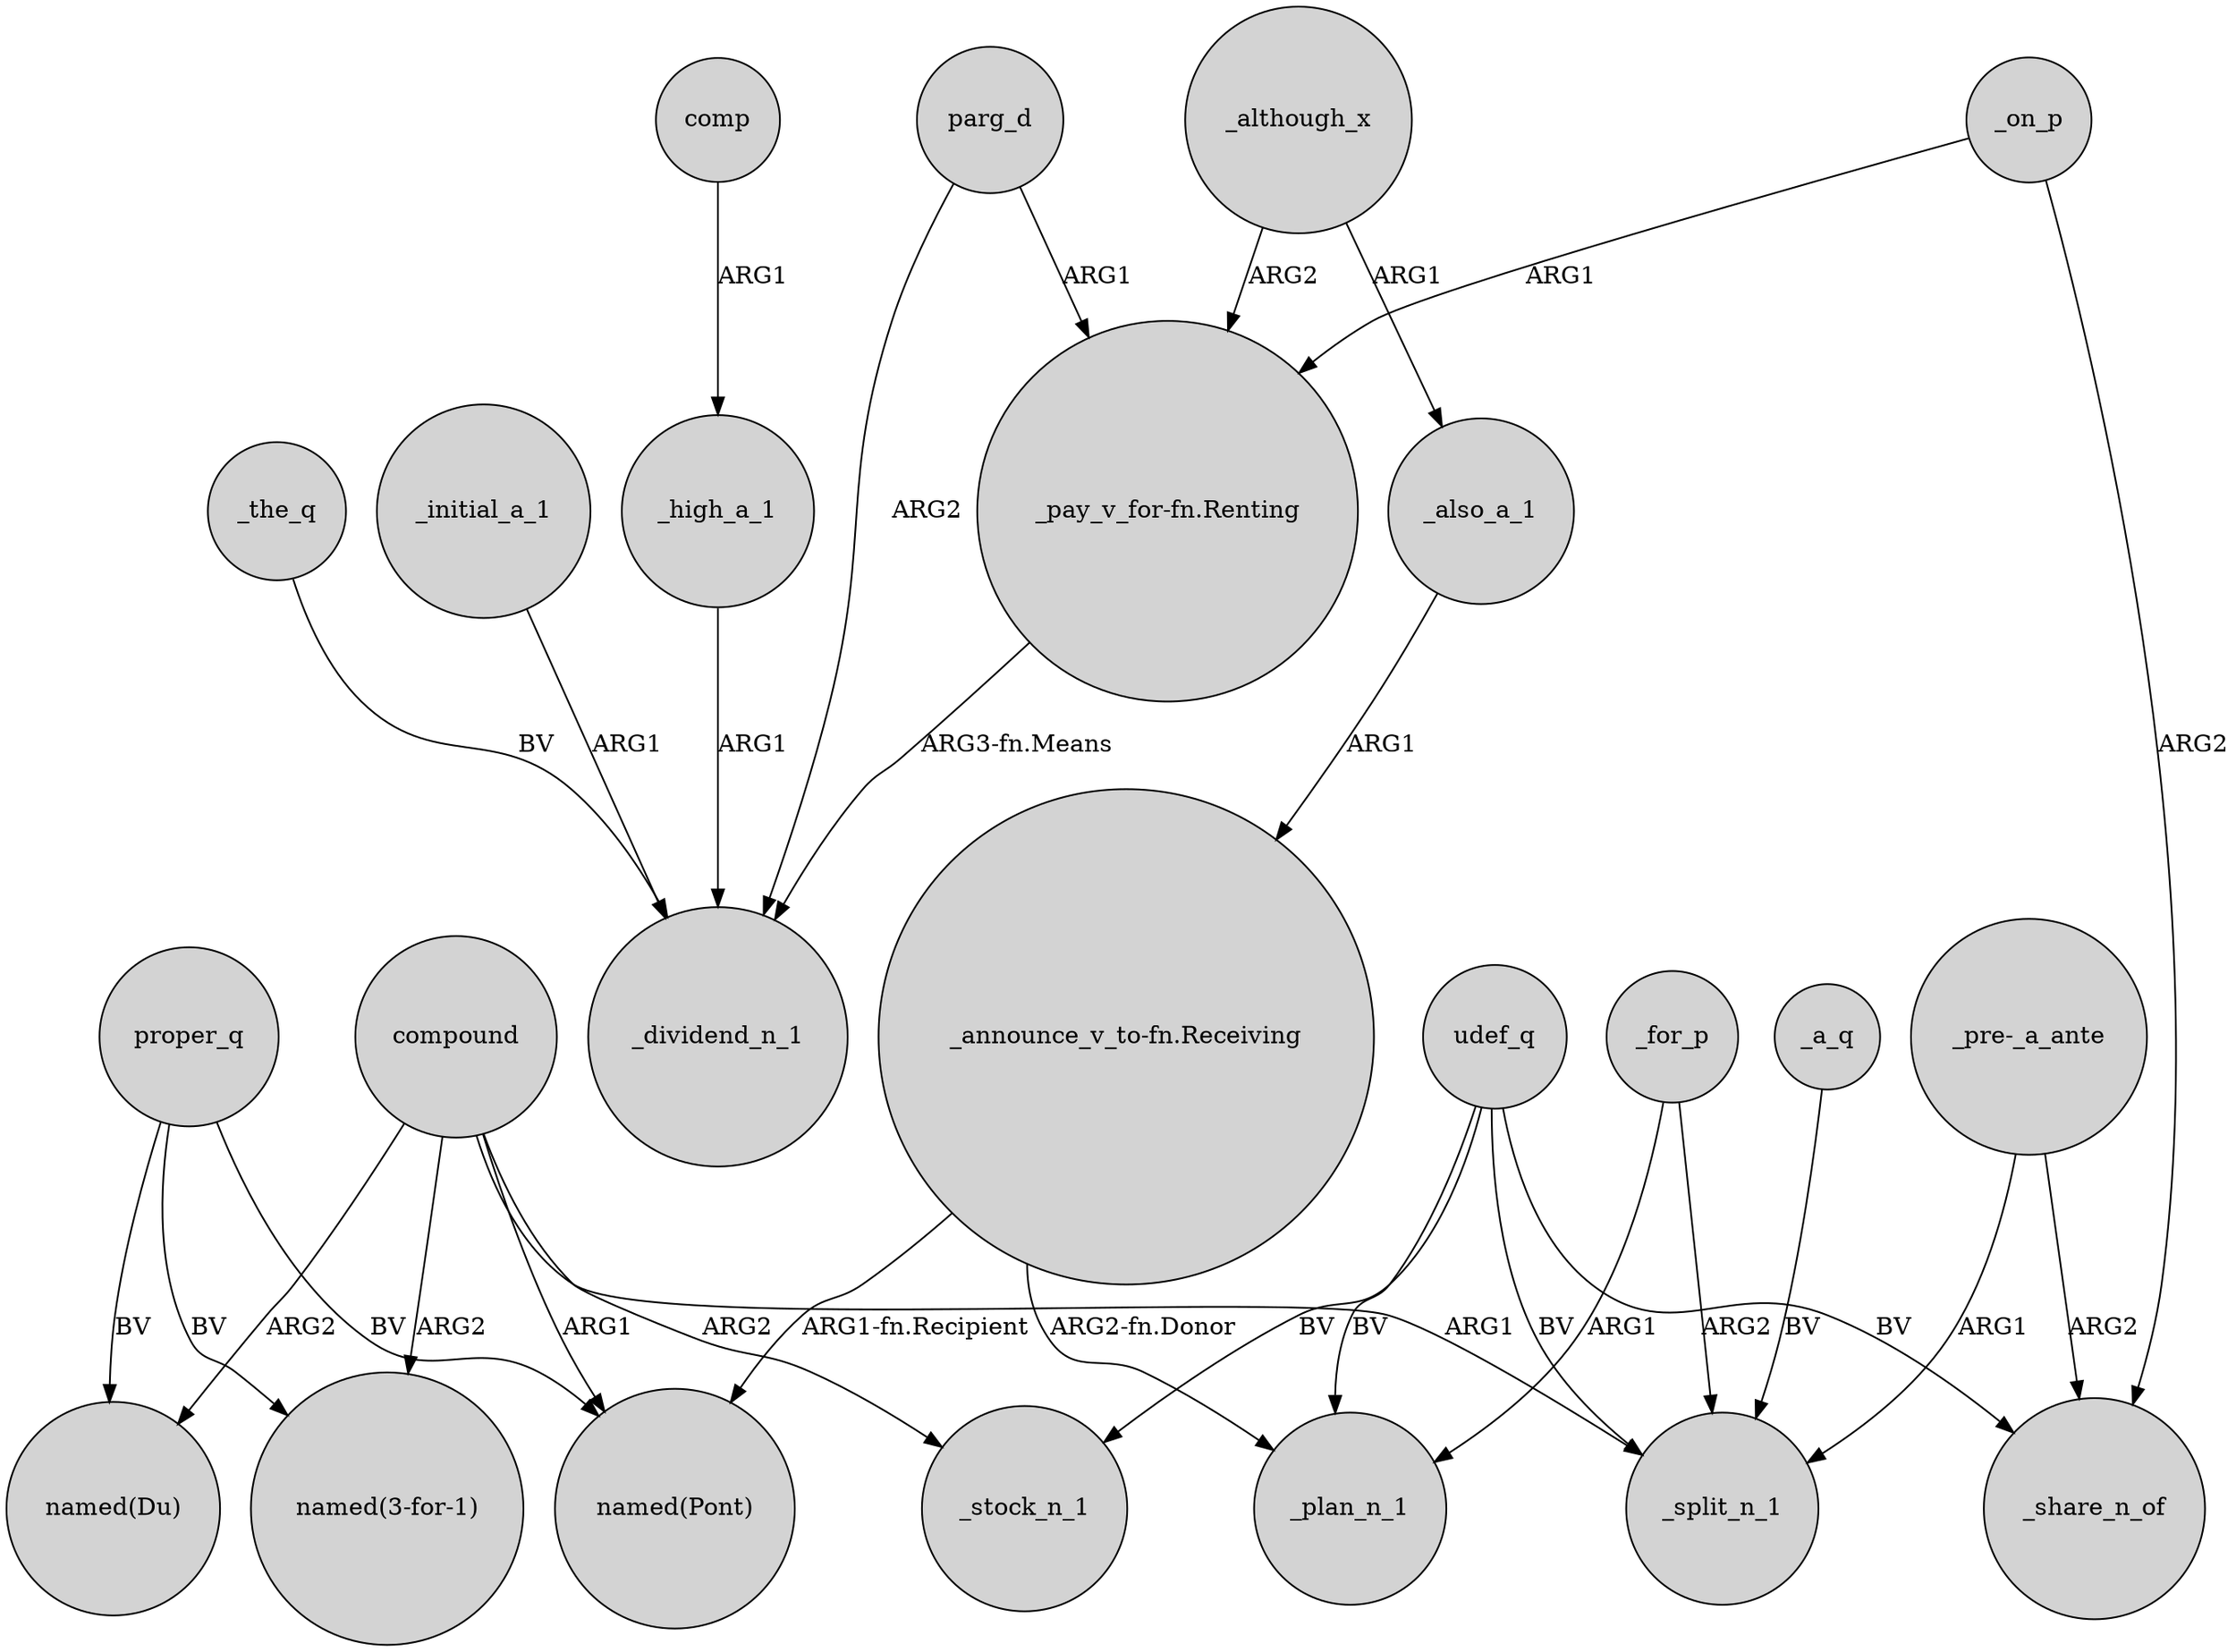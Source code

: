 digraph {
	node [shape=circle style=filled]
	compound -> "named(Du)" [label=ARG2]
	_the_q -> _dividend_n_1 [label=BV]
	parg_d -> "_pay_v_for-fn.Renting" [label=ARG1]
	_high_a_1 -> _dividend_n_1 [label=ARG1]
	"_pay_v_for-fn.Renting" -> _dividend_n_1 [label="ARG3-fn.Means"]
	proper_q -> "named(Du)" [label=BV]
	_on_p -> "_pay_v_for-fn.Renting" [label=ARG1]
	_also_a_1 -> "_announce_v_to-fn.Receiving" [label=ARG1]
	compound -> _split_n_1 [label=ARG1]
	"_announce_v_to-fn.Receiving" -> _plan_n_1 [label="ARG2-fn.Donor"]
	_for_p -> _split_n_1 [label=ARG2]
	udef_q -> _split_n_1 [label=BV]
	compound -> "named(Pont)" [label=ARG1]
	proper_q -> "named(3-for-1)" [label=BV]
	"_announce_v_to-fn.Receiving" -> "named(Pont)" [label="ARG1-fn.Recipient"]
	proper_q -> "named(Pont)" [label=BV]
	udef_q -> _stock_n_1 [label=BV]
	_although_x -> _also_a_1 [label=ARG1]
	parg_d -> _dividend_n_1 [label=ARG2]
	"_pre-_a_ante" -> _share_n_of [label=ARG2]
	comp -> _high_a_1 [label=ARG1]
	udef_q -> _share_n_of [label=BV]
	compound -> _stock_n_1 [label=ARG2]
	_although_x -> "_pay_v_for-fn.Renting" [label=ARG2]
	_for_p -> _plan_n_1 [label=ARG1]
	_a_q -> _split_n_1 [label=BV]
	"_pre-_a_ante" -> _split_n_1 [label=ARG1]
	_initial_a_1 -> _dividend_n_1 [label=ARG1]
	compound -> "named(3-for-1)" [label=ARG2]
	udef_q -> _plan_n_1 [label=BV]
	_on_p -> _share_n_of [label=ARG2]
}
